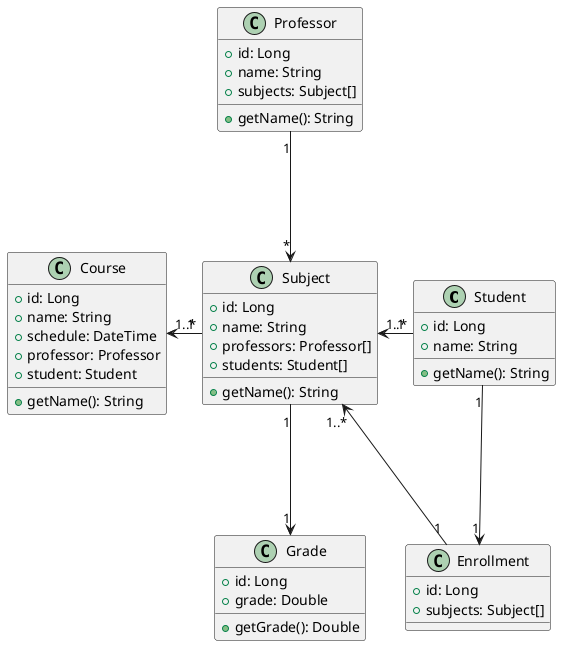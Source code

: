 @startuml
class Student {
+id: Long
+name: String
+getName(): String
}
class Professor {
+id: Long
+name: String
+subjects: Subject[]
+getName(): String
}
class Subject {
+id: Long
+name: String
+getName(): String
+professors: Professor[]
+students: Student[]
}
class Course {
+id: Long
+name: String
+schedule: DateTime
+professor: Professor
+student: Student
+getName(): String
}
class Grade {
+id: Long
+grade: Double
+getGrade(): Double
}
class Enrollment {
+id: Long
+subjects: Subject[]
}

Student"1" ---> "1"Enrollment
Subject"1" --l-> "1..*"Course
Subject"1" ---> "1"Grade
Professor"1" ---> "*"Subject
Student"1" --l-> "1..*"Subject
Enrollment"1" --> "1..*"Subject
@enduml